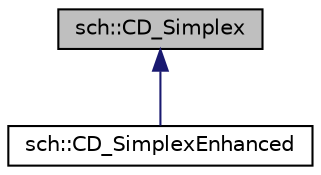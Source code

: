 digraph "sch::CD_Simplex"
{
 // LATEX_PDF_SIZE
  edge [fontname="Helvetica",fontsize="10",labelfontname="Helvetica",labelfontsize="10"];
  node [fontname="Helvetica",fontsize="10",shape=record];
  Node1 [label="sch::CD_Simplex",height=0.2,width=0.4,color="black", fillcolor="grey75", style="filled", fontcolor="black",tooltip=" "];
  Node1 -> Node2 [dir="back",color="midnightblue",fontsize="10",style="solid",fontname="Helvetica"];
  Node2 [label="sch::CD_SimplexEnhanced",height=0.2,width=0.4,color="black", fillcolor="white", style="filled",URL="$classsch_1_1CD__SimplexEnhanced.html",tooltip=" "];
}
